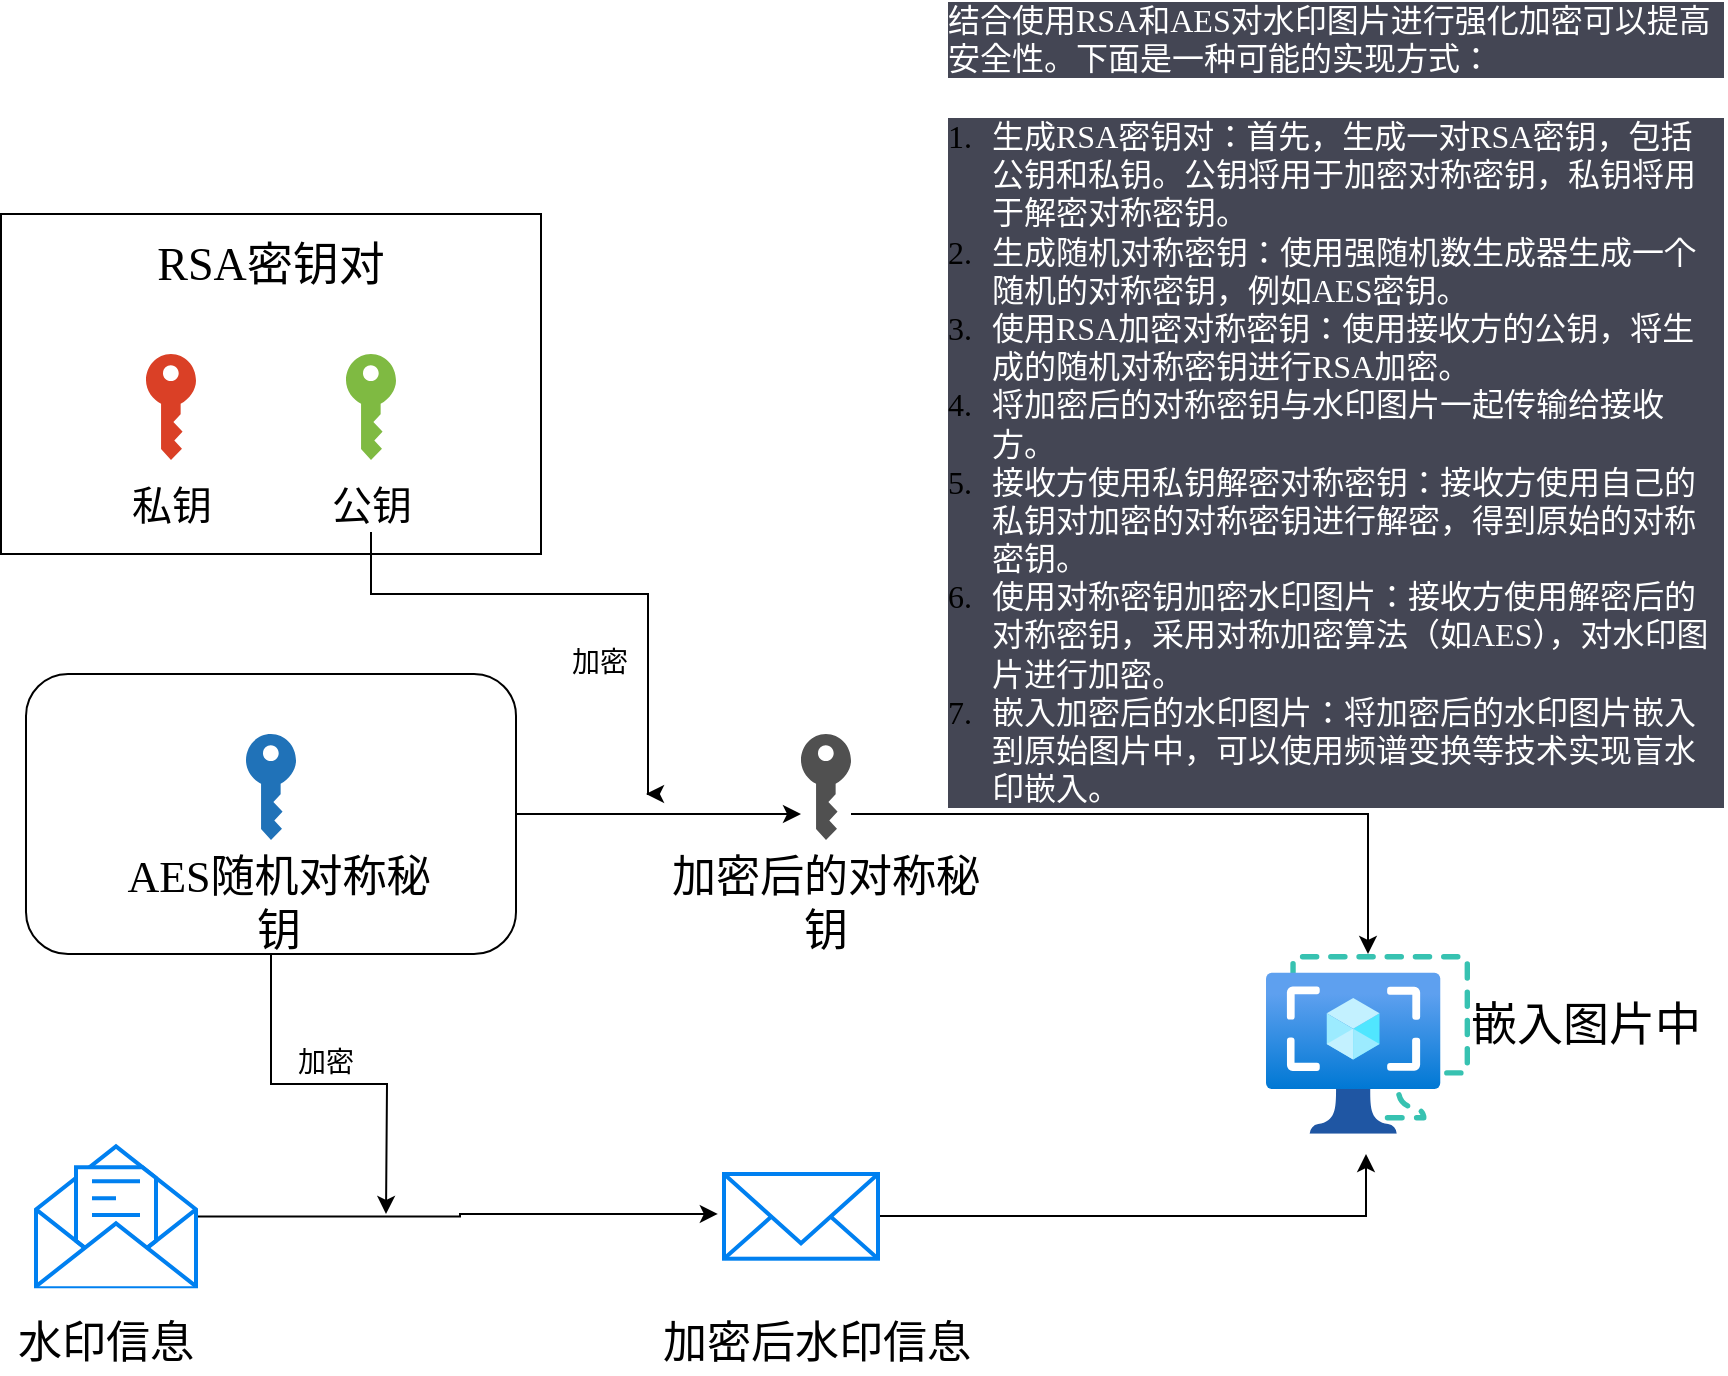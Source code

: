 <mxfile version="21.3.1" type="github">
  <diagram name="第 1 页" id="9ZQMBSNqEJyWweOZvk2d">
    <mxGraphModel dx="2048" dy="822" grid="1" gridSize="10" guides="1" tooltips="1" connect="1" arrows="1" fold="1" page="1" pageScale="1" pageWidth="827" pageHeight="1169" math="0" shadow="0">
      <root>
        <mxCell id="0" />
        <mxCell id="1" parent="0" />
        <mxCell id="SiklBoxl1QKf5MSxtcTJ-28" style="edgeStyle=orthogonalEdgeStyle;rounded=0;orthogonalLoop=1;jettySize=auto;html=1;fontFamily=得意黑;" edge="1" parent="1" source="SiklBoxl1QKf5MSxtcTJ-10">
          <mxGeometry relative="1" as="geometry">
            <mxPoint x="-550" y="900" as="targetPoint" />
          </mxGeometry>
        </mxCell>
        <mxCell id="SiklBoxl1QKf5MSxtcTJ-32" style="edgeStyle=orthogonalEdgeStyle;rounded=0;orthogonalLoop=1;jettySize=auto;html=1;fontFamily=得意黑;" edge="1" parent="1" source="SiklBoxl1QKf5MSxtcTJ-10" target="SiklBoxl1QKf5MSxtcTJ-17">
          <mxGeometry relative="1" as="geometry">
            <Array as="points">
              <mxPoint x="-410" y="700" />
              <mxPoint x="-410" y="700" />
            </Array>
          </mxGeometry>
        </mxCell>
        <mxCell id="SiklBoxl1QKf5MSxtcTJ-10" value="" style="rounded=1;whiteSpace=wrap;html=1;fillColor=none;fontFamily=得意黑;" vertex="1" parent="1">
          <mxGeometry x="-730" y="630" width="245" height="140" as="geometry" />
        </mxCell>
        <mxCell id="SiklBoxl1QKf5MSxtcTJ-9" value="" style="rounded=0;whiteSpace=wrap;html=1;fillColor=none;fontFamily=得意黑;" vertex="1" parent="1">
          <mxGeometry x="-742.5" y="400" width="270" height="170" as="geometry" />
        </mxCell>
        <mxCell id="SiklBoxl1QKf5MSxtcTJ-1" value="&lt;p style=&quot;border: 0px solid rgb(217, 217, 227); box-sizing: border-box; --tw-border-spacing-x: 0; --tw-border-spacing-y: 0; --tw-translate-x: 0; --tw-translate-y: 0; --tw-rotate: 0; --tw-skew-x: 0; --tw-skew-y: 0; --tw-scale-x: 1; --tw-scale-y: 1; --tw-pan-x: ; --tw-pan-y: ; --tw-pinch-zoom: ; --tw-scroll-snap-strictness: proximity; --tw-gradient-from-position: ; --tw-gradient-via-position: ; --tw-gradient-to-position: ; --tw-ordinal: ; --tw-slashed-zero: ; --tw-numeric-figure: ; --tw-numeric-spacing: ; --tw-numeric-fraction: ; --tw-ring-inset: ; --tw-ring-offset-width: 0px; --tw-ring-offset-color: #fff; --tw-ring-color: rgba(69,89,164,.5); --tw-ring-offset-shadow: 0 0 transparent; --tw-ring-shadow: 0 0 transparent; --tw-shadow: 0 0 transparent; --tw-shadow-colored: 0 0 transparent; --tw-blur: ; --tw-brightness: ; --tw-contrast: ; --tw-grayscale: ; --tw-hue-rotate: ; --tw-invert: ; --tw-saturate: ; --tw-sepia: ; --tw-drop-shadow: ; --tw-backdrop-blur: ; --tw-backdrop-brightness: ; --tw-backdrop-contrast: ; --tw-backdrop-grayscale: ; --tw-backdrop-hue-rotate: ; --tw-backdrop-invert: ; --tw-backdrop-opacity: ; --tw-backdrop-saturate: ; --tw-backdrop-sepia: ; margin: 0px 0px 1.25em; font-size: 16px; text-align: start; background-color: rgb(68, 70, 84);&quot;&gt;&lt;font color=&quot;#ffffff&quot; style=&quot;&quot;&gt;结合使用RSA和AES对水印图片进行强化加密可以提高安全性。下面是一种可能的实现方式：&lt;/font&gt;&lt;/p&gt;&lt;ol style=&quot;border: 0px solid rgb(217, 217, 227); box-sizing: border-box; --tw-border-spacing-x: 0; --tw-border-spacing-y: 0; --tw-translate-x: 0; --tw-translate-y: 0; --tw-rotate: 0; --tw-skew-x: 0; --tw-skew-y: 0; --tw-scale-x: 1; --tw-scale-y: 1; --tw-pan-x: ; --tw-pan-y: ; --tw-pinch-zoom: ; --tw-scroll-snap-strictness: proximity; --tw-gradient-from-position: ; --tw-gradient-via-position: ; --tw-gradient-to-position: ; --tw-ordinal: ; --tw-slashed-zero: ; --tw-numeric-figure: ; --tw-numeric-spacing: ; --tw-numeric-fraction: ; --tw-ring-inset: ; --tw-ring-offset-width: 0px; --tw-ring-offset-color: #fff; --tw-ring-color: rgba(69,89,164,.5); --tw-ring-offset-shadow: 0 0 transparent; --tw-ring-shadow: 0 0 transparent; --tw-shadow: 0 0 transparent; --tw-shadow-colored: 0 0 transparent; --tw-blur: ; --tw-brightness: ; --tw-contrast: ; --tw-grayscale: ; --tw-hue-rotate: ; --tw-invert: ; --tw-saturate: ; --tw-sepia: ; --tw-drop-shadow: ; --tw-backdrop-blur: ; --tw-backdrop-brightness: ; --tw-backdrop-contrast: ; --tw-backdrop-grayscale: ; --tw-backdrop-hue-rotate: ; --tw-backdrop-invert: ; --tw-backdrop-opacity: ; --tw-backdrop-saturate: ; --tw-backdrop-sepia: ; list-style-position: initial; list-style-image: initial; margin: 1.25em 0px; padding: 0px 0px 0px 1rem; counter-reset: item 0; display: flex; flex-direction: column; font-size: 16px; text-align: start; background-color: rgb(68, 70, 84);&quot;&gt;&lt;li style=&quot;border: 0px solid rgb(217, 217, 227); box-sizing: border-box; --tw-border-spacing-x: 0; --tw-border-spacing-y: 0; --tw-translate-x: 0; --tw-translate-y: 0; --tw-rotate: 0; --tw-skew-x: 0; --tw-skew-y: 0; --tw-scale-x: 1; --tw-scale-y: 1; --tw-pan-x: ; --tw-pan-y: ; --tw-pinch-zoom: ; --tw-scroll-snap-strictness: proximity; --tw-gradient-from-position: ; --tw-gradient-via-position: ; --tw-gradient-to-position: ; --tw-ordinal: ; --tw-slashed-zero: ; --tw-numeric-figure: ; --tw-numeric-spacing: ; --tw-numeric-fraction: ; --tw-ring-inset: ; --tw-ring-offset-width: 0px; --tw-ring-offset-color: #fff; --tw-ring-color: rgba(69,89,164,.5); --tw-ring-offset-shadow: 0 0 transparent; --tw-ring-shadow: 0 0 transparent; --tw-shadow: 0 0 transparent; --tw-shadow-colored: 0 0 transparent; --tw-blur: ; --tw-brightness: ; --tw-contrast: ; --tw-grayscale: ; --tw-hue-rotate: ; --tw-invert: ; --tw-saturate: ; --tw-sepia: ; --tw-drop-shadow: ; --tw-backdrop-blur: ; --tw-backdrop-brightness: ; --tw-backdrop-contrast: ; --tw-backdrop-grayscale: ; --tw-backdrop-hue-rotate: ; --tw-backdrop-invert: ; --tw-backdrop-opacity: ; --tw-backdrop-saturate: ; --tw-backdrop-sepia: ; margin: 0px; padding-left: 0.375em;&quot;&gt;&lt;p style=&quot;border: 0px solid rgb(217, 217, 227); box-sizing: border-box; --tw-border-spacing-x: 0; --tw-border-spacing-y: 0; --tw-translate-x: 0; --tw-translate-y: 0; --tw-rotate: 0; --tw-skew-x: 0; --tw-skew-y: 0; --tw-scale-x: 1; --tw-scale-y: 1; --tw-pan-x: ; --tw-pan-y: ; --tw-pinch-zoom: ; --tw-scroll-snap-strictness: proximity; --tw-gradient-from-position: ; --tw-gradient-via-position: ; --tw-gradient-to-position: ; --tw-ordinal: ; --tw-slashed-zero: ; --tw-numeric-figure: ; --tw-numeric-spacing: ; --tw-numeric-fraction: ; --tw-ring-inset: ; --tw-ring-offset-width: 0px; --tw-ring-offset-color: #fff; --tw-ring-color: rgba(69,89,164,.5); --tw-ring-offset-shadow: 0 0 transparent; --tw-ring-shadow: 0 0 transparent; --tw-shadow: 0 0 transparent; --tw-shadow-colored: 0 0 transparent; --tw-blur: ; --tw-brightness: ; --tw-contrast: ; --tw-grayscale: ; --tw-hue-rotate: ; --tw-invert: ; --tw-saturate: ; --tw-sepia: ; --tw-drop-shadow: ; --tw-backdrop-blur: ; --tw-backdrop-brightness: ; --tw-backdrop-contrast: ; --tw-backdrop-grayscale: ; --tw-backdrop-hue-rotate: ; --tw-backdrop-invert: ; --tw-backdrop-opacity: ; --tw-backdrop-saturate: ; --tw-backdrop-sepia: ; margin: 0px;&quot;&gt;&lt;font color=&quot;#ffffff&quot;&gt;生成RSA密钥对：首先，生成一对RSA密钥，包括公钥和私钥。公钥将用于加密对称密钥，私钥将用于解密对称密钥。&lt;/font&gt;&lt;/p&gt;&lt;/li&gt;&lt;li style=&quot;border: 0px solid rgb(217, 217, 227); box-sizing: border-box; --tw-border-spacing-x: 0; --tw-border-spacing-y: 0; --tw-translate-x: 0; --tw-translate-y: 0; --tw-rotate: 0; --tw-skew-x: 0; --tw-skew-y: 0; --tw-scale-x: 1; --tw-scale-y: 1; --tw-pan-x: ; --tw-pan-y: ; --tw-pinch-zoom: ; --tw-scroll-snap-strictness: proximity; --tw-gradient-from-position: ; --tw-gradient-via-position: ; --tw-gradient-to-position: ; --tw-ordinal: ; --tw-slashed-zero: ; --tw-numeric-figure: ; --tw-numeric-spacing: ; --tw-numeric-fraction: ; --tw-ring-inset: ; --tw-ring-offset-width: 0px; --tw-ring-offset-color: #fff; --tw-ring-color: rgba(69,89,164,.5); --tw-ring-offset-shadow: 0 0 transparent; --tw-ring-shadow: 0 0 transparent; --tw-shadow: 0 0 transparent; --tw-shadow-colored: 0 0 transparent; --tw-blur: ; --tw-brightness: ; --tw-contrast: ; --tw-grayscale: ; --tw-hue-rotate: ; --tw-invert: ; --tw-saturate: ; --tw-sepia: ; --tw-drop-shadow: ; --tw-backdrop-blur: ; --tw-backdrop-brightness: ; --tw-backdrop-contrast: ; --tw-backdrop-grayscale: ; --tw-backdrop-hue-rotate: ; --tw-backdrop-invert: ; --tw-backdrop-opacity: ; --tw-backdrop-saturate: ; --tw-backdrop-sepia: ; margin: 0px; padding-left: 0.375em;&quot;&gt;&lt;p style=&quot;border: 0px solid rgb(217, 217, 227); box-sizing: border-box; --tw-border-spacing-x: 0; --tw-border-spacing-y: 0; --tw-translate-x: 0; --tw-translate-y: 0; --tw-rotate: 0; --tw-skew-x: 0; --tw-skew-y: 0; --tw-scale-x: 1; --tw-scale-y: 1; --tw-pan-x: ; --tw-pan-y: ; --tw-pinch-zoom: ; --tw-scroll-snap-strictness: proximity; --tw-gradient-from-position: ; --tw-gradient-via-position: ; --tw-gradient-to-position: ; --tw-ordinal: ; --tw-slashed-zero: ; --tw-numeric-figure: ; --tw-numeric-spacing: ; --tw-numeric-fraction: ; --tw-ring-inset: ; --tw-ring-offset-width: 0px; --tw-ring-offset-color: #fff; --tw-ring-color: rgba(69,89,164,.5); --tw-ring-offset-shadow: 0 0 transparent; --tw-ring-shadow: 0 0 transparent; --tw-shadow: 0 0 transparent; --tw-shadow-colored: 0 0 transparent; --tw-blur: ; --tw-brightness: ; --tw-contrast: ; --tw-grayscale: ; --tw-hue-rotate: ; --tw-invert: ; --tw-saturate: ; --tw-sepia: ; --tw-drop-shadow: ; --tw-backdrop-blur: ; --tw-backdrop-brightness: ; --tw-backdrop-contrast: ; --tw-backdrop-grayscale: ; --tw-backdrop-hue-rotate: ; --tw-backdrop-invert: ; --tw-backdrop-opacity: ; --tw-backdrop-saturate: ; --tw-backdrop-sepia: ; margin: 0px;&quot;&gt;&lt;font color=&quot;#ffffff&quot;&gt;生成随机对称密钥：使用强随机数生成器生成一个随机的对称密钥，例如AES密钥。&lt;/font&gt;&lt;/p&gt;&lt;/li&gt;&lt;li style=&quot;border: 0px solid rgb(217, 217, 227); box-sizing: border-box; --tw-border-spacing-x: 0; --tw-border-spacing-y: 0; --tw-translate-x: 0; --tw-translate-y: 0; --tw-rotate: 0; --tw-skew-x: 0; --tw-skew-y: 0; --tw-scale-x: 1; --tw-scale-y: 1; --tw-pan-x: ; --tw-pan-y: ; --tw-pinch-zoom: ; --tw-scroll-snap-strictness: proximity; --tw-gradient-from-position: ; --tw-gradient-via-position: ; --tw-gradient-to-position: ; --tw-ordinal: ; --tw-slashed-zero: ; --tw-numeric-figure: ; --tw-numeric-spacing: ; --tw-numeric-fraction: ; --tw-ring-inset: ; --tw-ring-offset-width: 0px; --tw-ring-offset-color: #fff; --tw-ring-color: rgba(69,89,164,.5); --tw-ring-offset-shadow: 0 0 transparent; --tw-ring-shadow: 0 0 transparent; --tw-shadow: 0 0 transparent; --tw-shadow-colored: 0 0 transparent; --tw-blur: ; --tw-brightness: ; --tw-contrast: ; --tw-grayscale: ; --tw-hue-rotate: ; --tw-invert: ; --tw-saturate: ; --tw-sepia: ; --tw-drop-shadow: ; --tw-backdrop-blur: ; --tw-backdrop-brightness: ; --tw-backdrop-contrast: ; --tw-backdrop-grayscale: ; --tw-backdrop-hue-rotate: ; --tw-backdrop-invert: ; --tw-backdrop-opacity: ; --tw-backdrop-saturate: ; --tw-backdrop-sepia: ; margin: 0px; padding-left: 0.375em;&quot;&gt;&lt;p style=&quot;border: 0px solid rgb(217, 217, 227); box-sizing: border-box; --tw-border-spacing-x: 0; --tw-border-spacing-y: 0; --tw-translate-x: 0; --tw-translate-y: 0; --tw-rotate: 0; --tw-skew-x: 0; --tw-skew-y: 0; --tw-scale-x: 1; --tw-scale-y: 1; --tw-pan-x: ; --tw-pan-y: ; --tw-pinch-zoom: ; --tw-scroll-snap-strictness: proximity; --tw-gradient-from-position: ; --tw-gradient-via-position: ; --tw-gradient-to-position: ; --tw-ordinal: ; --tw-slashed-zero: ; --tw-numeric-figure: ; --tw-numeric-spacing: ; --tw-numeric-fraction: ; --tw-ring-inset: ; --tw-ring-offset-width: 0px; --tw-ring-offset-color: #fff; --tw-ring-color: rgba(69,89,164,.5); --tw-ring-offset-shadow: 0 0 transparent; --tw-ring-shadow: 0 0 transparent; --tw-shadow: 0 0 transparent; --tw-shadow-colored: 0 0 transparent; --tw-blur: ; --tw-brightness: ; --tw-contrast: ; --tw-grayscale: ; --tw-hue-rotate: ; --tw-invert: ; --tw-saturate: ; --tw-sepia: ; --tw-drop-shadow: ; --tw-backdrop-blur: ; --tw-backdrop-brightness: ; --tw-backdrop-contrast: ; --tw-backdrop-grayscale: ; --tw-backdrop-hue-rotate: ; --tw-backdrop-invert: ; --tw-backdrop-opacity: ; --tw-backdrop-saturate: ; --tw-backdrop-sepia: ; margin: 0px;&quot;&gt;&lt;font color=&quot;#ffffff&quot;&gt;使用RSA加密对称密钥：使用接收方的公钥，将生成的随机对称密钥进行RSA加密。&lt;/font&gt;&lt;/p&gt;&lt;/li&gt;&lt;li style=&quot;border: 0px solid rgb(217, 217, 227); box-sizing: border-box; --tw-border-spacing-x: 0; --tw-border-spacing-y: 0; --tw-translate-x: 0; --tw-translate-y: 0; --tw-rotate: 0; --tw-skew-x: 0; --tw-skew-y: 0; --tw-scale-x: 1; --tw-scale-y: 1; --tw-pan-x: ; --tw-pan-y: ; --tw-pinch-zoom: ; --tw-scroll-snap-strictness: proximity; --tw-gradient-from-position: ; --tw-gradient-via-position: ; --tw-gradient-to-position: ; --tw-ordinal: ; --tw-slashed-zero: ; --tw-numeric-figure: ; --tw-numeric-spacing: ; --tw-numeric-fraction: ; --tw-ring-inset: ; --tw-ring-offset-width: 0px; --tw-ring-offset-color: #fff; --tw-ring-color: rgba(69,89,164,.5); --tw-ring-offset-shadow: 0 0 transparent; --tw-ring-shadow: 0 0 transparent; --tw-shadow: 0 0 transparent; --tw-shadow-colored: 0 0 transparent; --tw-blur: ; --tw-brightness: ; --tw-contrast: ; --tw-grayscale: ; --tw-hue-rotate: ; --tw-invert: ; --tw-saturate: ; --tw-sepia: ; --tw-drop-shadow: ; --tw-backdrop-blur: ; --tw-backdrop-brightness: ; --tw-backdrop-contrast: ; --tw-backdrop-grayscale: ; --tw-backdrop-hue-rotate: ; --tw-backdrop-invert: ; --tw-backdrop-opacity: ; --tw-backdrop-saturate: ; --tw-backdrop-sepia: ; margin: 0px; padding-left: 0.375em;&quot;&gt;&lt;p style=&quot;border: 0px solid rgb(217, 217, 227); box-sizing: border-box; --tw-border-spacing-x: 0; --tw-border-spacing-y: 0; --tw-translate-x: 0; --tw-translate-y: 0; --tw-rotate: 0; --tw-skew-x: 0; --tw-skew-y: 0; --tw-scale-x: 1; --tw-scale-y: 1; --tw-pan-x: ; --tw-pan-y: ; --tw-pinch-zoom: ; --tw-scroll-snap-strictness: proximity; --tw-gradient-from-position: ; --tw-gradient-via-position: ; --tw-gradient-to-position: ; --tw-ordinal: ; --tw-slashed-zero: ; --tw-numeric-figure: ; --tw-numeric-spacing: ; --tw-numeric-fraction: ; --tw-ring-inset: ; --tw-ring-offset-width: 0px; --tw-ring-offset-color: #fff; --tw-ring-color: rgba(69,89,164,.5); --tw-ring-offset-shadow: 0 0 transparent; --tw-ring-shadow: 0 0 transparent; --tw-shadow: 0 0 transparent; --tw-shadow-colored: 0 0 transparent; --tw-blur: ; --tw-brightness: ; --tw-contrast: ; --tw-grayscale: ; --tw-hue-rotate: ; --tw-invert: ; --tw-saturate: ; --tw-sepia: ; --tw-drop-shadow: ; --tw-backdrop-blur: ; --tw-backdrop-brightness: ; --tw-backdrop-contrast: ; --tw-backdrop-grayscale: ; --tw-backdrop-hue-rotate: ; --tw-backdrop-invert: ; --tw-backdrop-opacity: ; --tw-backdrop-saturate: ; --tw-backdrop-sepia: ; margin: 0px;&quot;&gt;&lt;font color=&quot;#ffffff&quot;&gt;将加密后的对称密钥与水印图片一起传输给接收方。&lt;/font&gt;&lt;/p&gt;&lt;/li&gt;&lt;li style=&quot;border: 0px solid rgb(217, 217, 227); box-sizing: border-box; --tw-border-spacing-x: 0; --tw-border-spacing-y: 0; --tw-translate-x: 0; --tw-translate-y: 0; --tw-rotate: 0; --tw-skew-x: 0; --tw-skew-y: 0; --tw-scale-x: 1; --tw-scale-y: 1; --tw-pan-x: ; --tw-pan-y: ; --tw-pinch-zoom: ; --tw-scroll-snap-strictness: proximity; --tw-gradient-from-position: ; --tw-gradient-via-position: ; --tw-gradient-to-position: ; --tw-ordinal: ; --tw-slashed-zero: ; --tw-numeric-figure: ; --tw-numeric-spacing: ; --tw-numeric-fraction: ; --tw-ring-inset: ; --tw-ring-offset-width: 0px; --tw-ring-offset-color: #fff; --tw-ring-color: rgba(69,89,164,.5); --tw-ring-offset-shadow: 0 0 transparent; --tw-ring-shadow: 0 0 transparent; --tw-shadow: 0 0 transparent; --tw-shadow-colored: 0 0 transparent; --tw-blur: ; --tw-brightness: ; --tw-contrast: ; --tw-grayscale: ; --tw-hue-rotate: ; --tw-invert: ; --tw-saturate: ; --tw-sepia: ; --tw-drop-shadow: ; --tw-backdrop-blur: ; --tw-backdrop-brightness: ; --tw-backdrop-contrast: ; --tw-backdrop-grayscale: ; --tw-backdrop-hue-rotate: ; --tw-backdrop-invert: ; --tw-backdrop-opacity: ; --tw-backdrop-saturate: ; --tw-backdrop-sepia: ; margin: 0px; padding-left: 0.375em;&quot;&gt;&lt;p style=&quot;border: 0px solid rgb(217, 217, 227); box-sizing: border-box; --tw-border-spacing-x: 0; --tw-border-spacing-y: 0; --tw-translate-x: 0; --tw-translate-y: 0; --tw-rotate: 0; --tw-skew-x: 0; --tw-skew-y: 0; --tw-scale-x: 1; --tw-scale-y: 1; --tw-pan-x: ; --tw-pan-y: ; --tw-pinch-zoom: ; --tw-scroll-snap-strictness: proximity; --tw-gradient-from-position: ; --tw-gradient-via-position: ; --tw-gradient-to-position: ; --tw-ordinal: ; --tw-slashed-zero: ; --tw-numeric-figure: ; --tw-numeric-spacing: ; --tw-numeric-fraction: ; --tw-ring-inset: ; --tw-ring-offset-width: 0px; --tw-ring-offset-color: #fff; --tw-ring-color: rgba(69,89,164,.5); --tw-ring-offset-shadow: 0 0 transparent; --tw-ring-shadow: 0 0 transparent; --tw-shadow: 0 0 transparent; --tw-shadow-colored: 0 0 transparent; --tw-blur: ; --tw-brightness: ; --tw-contrast: ; --tw-grayscale: ; --tw-hue-rotate: ; --tw-invert: ; --tw-saturate: ; --tw-sepia: ; --tw-drop-shadow: ; --tw-backdrop-blur: ; --tw-backdrop-brightness: ; --tw-backdrop-contrast: ; --tw-backdrop-grayscale: ; --tw-backdrop-hue-rotate: ; --tw-backdrop-invert: ; --tw-backdrop-opacity: ; --tw-backdrop-saturate: ; --tw-backdrop-sepia: ; margin: 0px;&quot;&gt;&lt;font color=&quot;#ffffff&quot;&gt;接收方使用私钥解密对称密钥：接收方使用自己的私钥对加密的对称密钥进行解密，得到原始的对称密钥。&lt;/font&gt;&lt;/p&gt;&lt;/li&gt;&lt;li style=&quot;border: 0px solid rgb(217, 217, 227); box-sizing: border-box; --tw-border-spacing-x: 0; --tw-border-spacing-y: 0; --tw-translate-x: 0; --tw-translate-y: 0; --tw-rotate: 0; --tw-skew-x: 0; --tw-skew-y: 0; --tw-scale-x: 1; --tw-scale-y: 1; --tw-pan-x: ; --tw-pan-y: ; --tw-pinch-zoom: ; --tw-scroll-snap-strictness: proximity; --tw-gradient-from-position: ; --tw-gradient-via-position: ; --tw-gradient-to-position: ; --tw-ordinal: ; --tw-slashed-zero: ; --tw-numeric-figure: ; --tw-numeric-spacing: ; --tw-numeric-fraction: ; --tw-ring-inset: ; --tw-ring-offset-width: 0px; --tw-ring-offset-color: #fff; --tw-ring-color: rgba(69,89,164,.5); --tw-ring-offset-shadow: 0 0 transparent; --tw-ring-shadow: 0 0 transparent; --tw-shadow: 0 0 transparent; --tw-shadow-colored: 0 0 transparent; --tw-blur: ; --tw-brightness: ; --tw-contrast: ; --tw-grayscale: ; --tw-hue-rotate: ; --tw-invert: ; --tw-saturate: ; --tw-sepia: ; --tw-drop-shadow: ; --tw-backdrop-blur: ; --tw-backdrop-brightness: ; --tw-backdrop-contrast: ; --tw-backdrop-grayscale: ; --tw-backdrop-hue-rotate: ; --tw-backdrop-invert: ; --tw-backdrop-opacity: ; --tw-backdrop-saturate: ; --tw-backdrop-sepia: ; margin: 0px; padding-left: 0.375em;&quot;&gt;&lt;p style=&quot;border: 0px solid rgb(217, 217, 227); box-sizing: border-box; --tw-border-spacing-x: 0; --tw-border-spacing-y: 0; --tw-translate-x: 0; --tw-translate-y: 0; --tw-rotate: 0; --tw-skew-x: 0; --tw-skew-y: 0; --tw-scale-x: 1; --tw-scale-y: 1; --tw-pan-x: ; --tw-pan-y: ; --tw-pinch-zoom: ; --tw-scroll-snap-strictness: proximity; --tw-gradient-from-position: ; --tw-gradient-via-position: ; --tw-gradient-to-position: ; --tw-ordinal: ; --tw-slashed-zero: ; --tw-numeric-figure: ; --tw-numeric-spacing: ; --tw-numeric-fraction: ; --tw-ring-inset: ; --tw-ring-offset-width: 0px; --tw-ring-offset-color: #fff; --tw-ring-color: rgba(69,89,164,.5); --tw-ring-offset-shadow: 0 0 transparent; --tw-ring-shadow: 0 0 transparent; --tw-shadow: 0 0 transparent; --tw-shadow-colored: 0 0 transparent; --tw-blur: ; --tw-brightness: ; --tw-contrast: ; --tw-grayscale: ; --tw-hue-rotate: ; --tw-invert: ; --tw-saturate: ; --tw-sepia: ; --tw-drop-shadow: ; --tw-backdrop-blur: ; --tw-backdrop-brightness: ; --tw-backdrop-contrast: ; --tw-backdrop-grayscale: ; --tw-backdrop-hue-rotate: ; --tw-backdrop-invert: ; --tw-backdrop-opacity: ; --tw-backdrop-saturate: ; --tw-backdrop-sepia: ; margin: 0px;&quot;&gt;&lt;font color=&quot;#ffffff&quot;&gt;使用对称密钥加密水印图片：接收方使用解密后的对称密钥，采用对称加密算法（如AES），对水印图片进行加密。&lt;/font&gt;&lt;/p&gt;&lt;/li&gt;&lt;li style=&quot;border: 0px solid rgb(217, 217, 227); box-sizing: border-box; --tw-border-spacing-x: 0; --tw-border-spacing-y: 0; --tw-translate-x: 0; --tw-translate-y: 0; --tw-rotate: 0; --tw-skew-x: 0; --tw-skew-y: 0; --tw-scale-x: 1; --tw-scale-y: 1; --tw-pan-x: ; --tw-pan-y: ; --tw-pinch-zoom: ; --tw-scroll-snap-strictness: proximity; --tw-gradient-from-position: ; --tw-gradient-via-position: ; --tw-gradient-to-position: ; --tw-ordinal: ; --tw-slashed-zero: ; --tw-numeric-figure: ; --tw-numeric-spacing: ; --tw-numeric-fraction: ; --tw-ring-inset: ; --tw-ring-offset-width: 0px; --tw-ring-offset-color: #fff; --tw-ring-color: rgba(69,89,164,.5); --tw-ring-offset-shadow: 0 0 transparent; --tw-ring-shadow: 0 0 transparent; --tw-shadow: 0 0 transparent; --tw-shadow-colored: 0 0 transparent; --tw-blur: ; --tw-brightness: ; --tw-contrast: ; --tw-grayscale: ; --tw-hue-rotate: ; --tw-invert: ; --tw-saturate: ; --tw-sepia: ; --tw-drop-shadow: ; --tw-backdrop-blur: ; --tw-backdrop-brightness: ; --tw-backdrop-contrast: ; --tw-backdrop-grayscale: ; --tw-backdrop-hue-rotate: ; --tw-backdrop-invert: ; --tw-backdrop-opacity: ; --tw-backdrop-saturate: ; --tw-backdrop-sepia: ; margin: 0px; padding-left: 0.375em;&quot;&gt;&lt;p style=&quot;border: 0px solid rgb(217, 217, 227); box-sizing: border-box; --tw-border-spacing-x: 0; --tw-border-spacing-y: 0; --tw-translate-x: 0; --tw-translate-y: 0; --tw-rotate: 0; --tw-skew-x: 0; --tw-skew-y: 0; --tw-scale-x: 1; --tw-scale-y: 1; --tw-pan-x: ; --tw-pan-y: ; --tw-pinch-zoom: ; --tw-scroll-snap-strictness: proximity; --tw-gradient-from-position: ; --tw-gradient-via-position: ; --tw-gradient-to-position: ; --tw-ordinal: ; --tw-slashed-zero: ; --tw-numeric-figure: ; --tw-numeric-spacing: ; --tw-numeric-fraction: ; --tw-ring-inset: ; --tw-ring-offset-width: 0px; --tw-ring-offset-color: #fff; --tw-ring-color: rgba(69,89,164,.5); --tw-ring-offset-shadow: 0 0 transparent; --tw-ring-shadow: 0 0 transparent; --tw-shadow: 0 0 transparent; --tw-shadow-colored: 0 0 transparent; --tw-blur: ; --tw-brightness: ; --tw-contrast: ; --tw-grayscale: ; --tw-hue-rotate: ; --tw-invert: ; --tw-saturate: ; --tw-sepia: ; --tw-drop-shadow: ; --tw-backdrop-blur: ; --tw-backdrop-brightness: ; --tw-backdrop-contrast: ; --tw-backdrop-grayscale: ; --tw-backdrop-hue-rotate: ; --tw-backdrop-invert: ; --tw-backdrop-opacity: ; --tw-backdrop-saturate: ; --tw-backdrop-sepia: ; margin: 0px;&quot;&gt;&lt;font color=&quot;#ffffff&quot; style=&quot;&quot;&gt;嵌入加密后的水印图片：将加密后的水印图片嵌入到原始图片中，可以使用频谱变换等技术实现盲水印嵌入。&lt;/font&gt;&lt;/p&gt;&lt;/li&gt;&lt;/ol&gt;" style="text;strokeColor=none;align=center;fillColor=none;html=1;verticalAlign=middle;whiteSpace=wrap;rounded=0;fontFamily=得意黑;" vertex="1" parent="1">
          <mxGeometry x="-270" y="490" width="390" height="30" as="geometry" />
        </mxCell>
        <mxCell id="SiklBoxl1QKf5MSxtcTJ-2" value="" style="sketch=0;pointerEvents=1;shadow=0;dashed=0;html=1;strokeColor=none;labelPosition=center;verticalLabelPosition=bottom;verticalAlign=top;outlineConnect=0;align=center;shape=mxgraph.office.security.key_permissions;fillColor=#DA4026;fontFamily=得意黑;" vertex="1" parent="1">
          <mxGeometry x="-670" y="470" width="25" height="53" as="geometry" />
        </mxCell>
        <mxCell id="SiklBoxl1QKf5MSxtcTJ-3" value="" style="sketch=0;pointerEvents=1;shadow=0;dashed=0;html=1;strokeColor=none;labelPosition=center;verticalLabelPosition=bottom;verticalAlign=top;outlineConnect=0;align=center;shape=mxgraph.office.security.key_permissions;fillColor=#7FBA42;fontFamily=得意黑;" vertex="1" parent="1">
          <mxGeometry x="-570" y="470" width="25" height="53" as="geometry" />
        </mxCell>
        <mxCell id="SiklBoxl1QKf5MSxtcTJ-4" value="" style="sketch=0;pointerEvents=1;shadow=0;dashed=0;html=1;strokeColor=none;labelPosition=center;verticalLabelPosition=bottom;verticalAlign=top;outlineConnect=0;align=center;shape=mxgraph.office.security.key_permissions;fillColor=#2072B8;fontFamily=得意黑;" vertex="1" parent="1">
          <mxGeometry x="-620" y="660" width="25" height="53" as="geometry" />
        </mxCell>
        <mxCell id="SiklBoxl1QKf5MSxtcTJ-5" value="RSA密钥对" style="text;strokeColor=none;align=center;fillColor=none;html=1;verticalAlign=middle;whiteSpace=wrap;rounded=0;fontFamily=得意黑;fontSize=23;fontStyle=0" vertex="1" parent="1">
          <mxGeometry x="-685" y="400" width="155" height="50" as="geometry" />
        </mxCell>
        <mxCell id="SiklBoxl1QKf5MSxtcTJ-6" value="私钥" style="text;strokeColor=none;align=center;fillColor=none;html=1;verticalAlign=middle;whiteSpace=wrap;rounded=0;fontSize=20;fontFamily=得意黑;" vertex="1" parent="1">
          <mxGeometry x="-687.5" y="530" width="60" height="30" as="geometry" />
        </mxCell>
        <mxCell id="SiklBoxl1QKf5MSxtcTJ-33" style="edgeStyle=orthogonalEdgeStyle;rounded=0;orthogonalLoop=1;jettySize=auto;html=1;fontFamily=得意黑;" edge="1" parent="1" source="SiklBoxl1QKf5MSxtcTJ-7">
          <mxGeometry relative="1" as="geometry">
            <mxPoint x="-420" y="690" as="targetPoint" />
            <Array as="points">
              <mxPoint x="-557" y="590" />
              <mxPoint x="-419" y="590" />
              <mxPoint x="-419" y="690" />
            </Array>
          </mxGeometry>
        </mxCell>
        <mxCell id="SiklBoxl1QKf5MSxtcTJ-7" value="公钥" style="text;strokeColor=none;align=center;fillColor=none;html=1;verticalAlign=middle;whiteSpace=wrap;rounded=0;fontSize=20;fontFamily=得意黑;" vertex="1" parent="1">
          <mxGeometry x="-587.5" y="530" width="60" height="29" as="geometry" />
        </mxCell>
        <mxCell id="SiklBoxl1QKf5MSxtcTJ-11" value="AES随机对称秘钥" style="text;strokeColor=none;align=center;fillColor=none;html=1;verticalAlign=middle;whiteSpace=wrap;rounded=0;fontFamily=得意黑;fontSize=22;" vertex="1" parent="1">
          <mxGeometry x="-685" y="730" width="162.5" height="30" as="geometry" />
        </mxCell>
        <mxCell id="SiklBoxl1QKf5MSxtcTJ-16" value="&lt;font style=&quot;font-size: 14px;&quot;&gt;加密&lt;/font&gt;" style="text;strokeColor=none;align=center;fillColor=none;html=1;verticalAlign=middle;whiteSpace=wrap;rounded=0;fontFamily=得意黑;" vertex="1" parent="1">
          <mxGeometry x="-473" y="610" width="60" height="30" as="geometry" />
        </mxCell>
        <mxCell id="SiklBoxl1QKf5MSxtcTJ-40" style="edgeStyle=elbowEdgeStyle;rounded=0;orthogonalLoop=1;jettySize=auto;elbow=vertical;html=1;fontFamily=得意黑;" edge="1" parent="1" source="SiklBoxl1QKf5MSxtcTJ-17" target="SiklBoxl1QKf5MSxtcTJ-36">
          <mxGeometry relative="1" as="geometry">
            <Array as="points">
              <mxPoint x="-180" y="700" />
              <mxPoint x="-180" y="690" />
              <mxPoint x="-80" y="740" />
              <mxPoint x="-110" y="690" />
            </Array>
          </mxGeometry>
        </mxCell>
        <mxCell id="SiklBoxl1QKf5MSxtcTJ-17" value="" style="sketch=0;pointerEvents=1;shadow=0;dashed=0;html=1;strokeColor=none;fillColor=#505050;labelPosition=center;verticalLabelPosition=bottom;verticalAlign=top;outlineConnect=0;align=center;shape=mxgraph.office.security.key_permissions;fontFamily=得意黑;" vertex="1" parent="1">
          <mxGeometry x="-342.5" y="660" width="25" height="53" as="geometry" />
        </mxCell>
        <mxCell id="SiklBoxl1QKf5MSxtcTJ-19" value="加密后的对称秘钥" style="text;strokeColor=none;align=center;fillColor=none;html=1;verticalAlign=middle;whiteSpace=wrap;rounded=0;fontSize=22;fontFamily=得意黑;" vertex="1" parent="1">
          <mxGeometry x="-410" y="730" width="160" height="30" as="geometry" />
        </mxCell>
        <mxCell id="SiklBoxl1QKf5MSxtcTJ-26" style="edgeStyle=orthogonalEdgeStyle;rounded=0;orthogonalLoop=1;jettySize=auto;html=1;entryX=-0.04;entryY=0.472;entryDx=0;entryDy=0;entryPerimeter=0;fontFamily=得意黑;" edge="1" parent="1" source="SiklBoxl1QKf5MSxtcTJ-20" target="SiklBoxl1QKf5MSxtcTJ-25">
          <mxGeometry relative="1" as="geometry">
            <Array as="points">
              <mxPoint x="-513" y="901" />
              <mxPoint x="-513" y="900" />
            </Array>
          </mxGeometry>
        </mxCell>
        <mxCell id="SiklBoxl1QKf5MSxtcTJ-20" value="" style="html=1;verticalLabelPosition=bottom;align=center;labelBackgroundColor=#ffffff;verticalAlign=top;strokeWidth=2;strokeColor=#0080F0;shadow=0;dashed=0;shape=mxgraph.ios7.icons.envelope_(message);fontFamily=得意黑;" vertex="1" parent="1">
          <mxGeometry x="-725" y="866.18" width="80" height="70" as="geometry" />
        </mxCell>
        <mxCell id="SiklBoxl1QKf5MSxtcTJ-22" value="&lt;font style=&quot;font-size: 14px;&quot;&gt;加密&lt;/font&gt;" style="text;strokeColor=none;align=center;fillColor=none;html=1;verticalAlign=middle;whiteSpace=wrap;rounded=0;fontFamily=得意黑;" vertex="1" parent="1">
          <mxGeometry x="-610" y="810" width="60" height="30" as="geometry" />
        </mxCell>
        <mxCell id="SiklBoxl1QKf5MSxtcTJ-41" style="edgeStyle=elbowEdgeStyle;rounded=0;orthogonalLoop=1;jettySize=auto;elbow=vertical;html=1;fontFamily=得意黑;" edge="1" parent="1" source="SiklBoxl1QKf5MSxtcTJ-25">
          <mxGeometry relative="1" as="geometry">
            <mxPoint x="-60" y="870" as="targetPoint" />
            <Array as="points">
              <mxPoint x="-150" y="901" />
              <mxPoint x="-140" y="910" />
            </Array>
          </mxGeometry>
        </mxCell>
        <mxCell id="SiklBoxl1QKf5MSxtcTJ-25" value="" style="html=1;verticalLabelPosition=bottom;align=center;labelBackgroundColor=#ffffff;verticalAlign=top;strokeWidth=2;strokeColor=#0080F0;shadow=0;dashed=0;shape=mxgraph.ios7.icons.mail;aspect=fixed;fontFamily=得意黑;" vertex="1" parent="1">
          <mxGeometry x="-381" y="880" width="77" height="42.35" as="geometry" />
        </mxCell>
        <mxCell id="SiklBoxl1QKf5MSxtcTJ-34" value="&lt;font style=&quot;font-size: 22px;&quot;&gt;水印信息&lt;/font&gt;" style="text;strokeColor=none;align=center;fillColor=none;html=1;verticalAlign=middle;whiteSpace=wrap;rounded=0;fontFamily=得意黑;" vertex="1" parent="1">
          <mxGeometry x="-735" y="950" width="90" height="30" as="geometry" />
        </mxCell>
        <mxCell id="SiklBoxl1QKf5MSxtcTJ-35" value="&lt;font style=&quot;font-size: 22px;&quot;&gt;加密后水印信息&lt;/font&gt;" style="text;strokeColor=none;align=center;fillColor=none;html=1;verticalAlign=middle;whiteSpace=wrap;rounded=0;fontFamily=得意黑;" vertex="1" parent="1">
          <mxGeometry x="-413" y="950" width="156.5" height="30" as="geometry" />
        </mxCell>
        <mxCell id="SiklBoxl1QKf5MSxtcTJ-36" value="" style="image;aspect=fixed;html=1;points=[];align=center;fontSize=12;image=img/lib/azure2/compute/Image_Templates.svg;fontFamily=得意黑;" vertex="1" parent="1">
          <mxGeometry x="-110" y="770" width="102" height="89.92" as="geometry" />
        </mxCell>
        <mxCell id="SiklBoxl1QKf5MSxtcTJ-42" style="edgeStyle=elbowEdgeStyle;rounded=0;orthogonalLoop=1;jettySize=auto;elbow=vertical;html=1;exitX=0.75;exitY=1;exitDx=0;exitDy=0;fontFamily=得意黑;" edge="1" parent="1" source="SiklBoxl1QKf5MSxtcTJ-1" target="SiklBoxl1QKf5MSxtcTJ-1">
          <mxGeometry relative="1" as="geometry" />
        </mxCell>
        <mxCell id="SiklBoxl1QKf5MSxtcTJ-43" value="&lt;font style=&quot;font-size: 23px;&quot;&gt;嵌入图片中&lt;/font&gt;" style="text;strokeColor=none;align=center;fillColor=none;html=1;verticalAlign=middle;whiteSpace=wrap;rounded=0;fontFamily=得意黑;" vertex="1" parent="1">
          <mxGeometry x="-10" y="790" width="120" height="30" as="geometry" />
        </mxCell>
      </root>
    </mxGraphModel>
  </diagram>
</mxfile>
